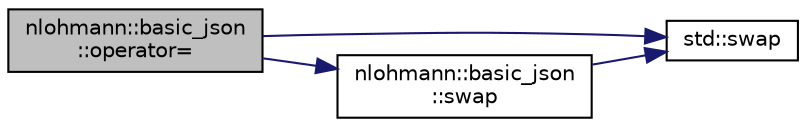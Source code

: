 digraph "nlohmann::basic_json::operator="
{
 // LATEX_PDF_SIZE
  edge [fontname="Helvetica",fontsize="10",labelfontname="Helvetica",labelfontsize="10"];
  node [fontname="Helvetica",fontsize="10",shape=record];
  rankdir="LR";
  Node1 [label="nlohmann::basic_json\l::operator=",height=0.2,width=0.4,color="black", fillcolor="grey75", style="filled", fontcolor="black",tooltip="copy assignment"];
  Node1 -> Node2 [color="midnightblue",fontsize="10",style="solid",fontname="Helvetica"];
  Node2 [label="std::swap",height=0.2,width=0.4,color="black", fillcolor="white", style="filled",URL="$namespacestd.html#a3ece115a1c8ed9020a20f1d0b70efda8",tooltip="exchanges the values of two JSON objects"];
  Node1 -> Node3 [color="midnightblue",fontsize="10",style="solid",fontname="Helvetica"];
  Node3 [label="nlohmann::basic_json\l::swap",height=0.2,width=0.4,color="black", fillcolor="white", style="filled",URL="$classnlohmann_1_1basic__json.html#a94295a06e0e7b3867fe83afbee4cb202",tooltip="exchanges the values"];
  Node3 -> Node2 [color="midnightblue",fontsize="10",style="solid",fontname="Helvetica"];
}
